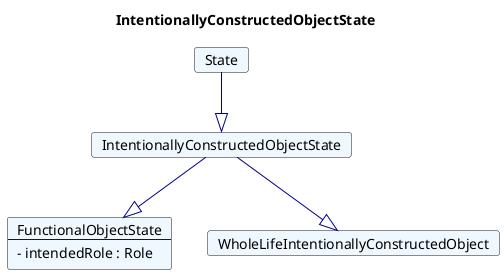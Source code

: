 @startuml
Title IntentionallyConstructedObjectState 

Card IntentionallyConstructedObjectState #F0F8FF [
IntentionallyConstructedObjectState
]
Card State #F0F8FF [
State
]
State --|> IntentionallyConstructedObjectState  #00008B 
Card FunctionalObjectState #F0F8FF [
FunctionalObjectState
----
- intendedRole : Role 
]
IntentionallyConstructedObjectState --|> FunctionalObjectState  #00008B 
Card WholeLifeIntentionallyConstructedObject #F0F8FF [
WholeLifeIntentionallyConstructedObject
]
IntentionallyConstructedObjectState --|> WholeLifeIntentionallyConstructedObject  #00008B 
@enduml